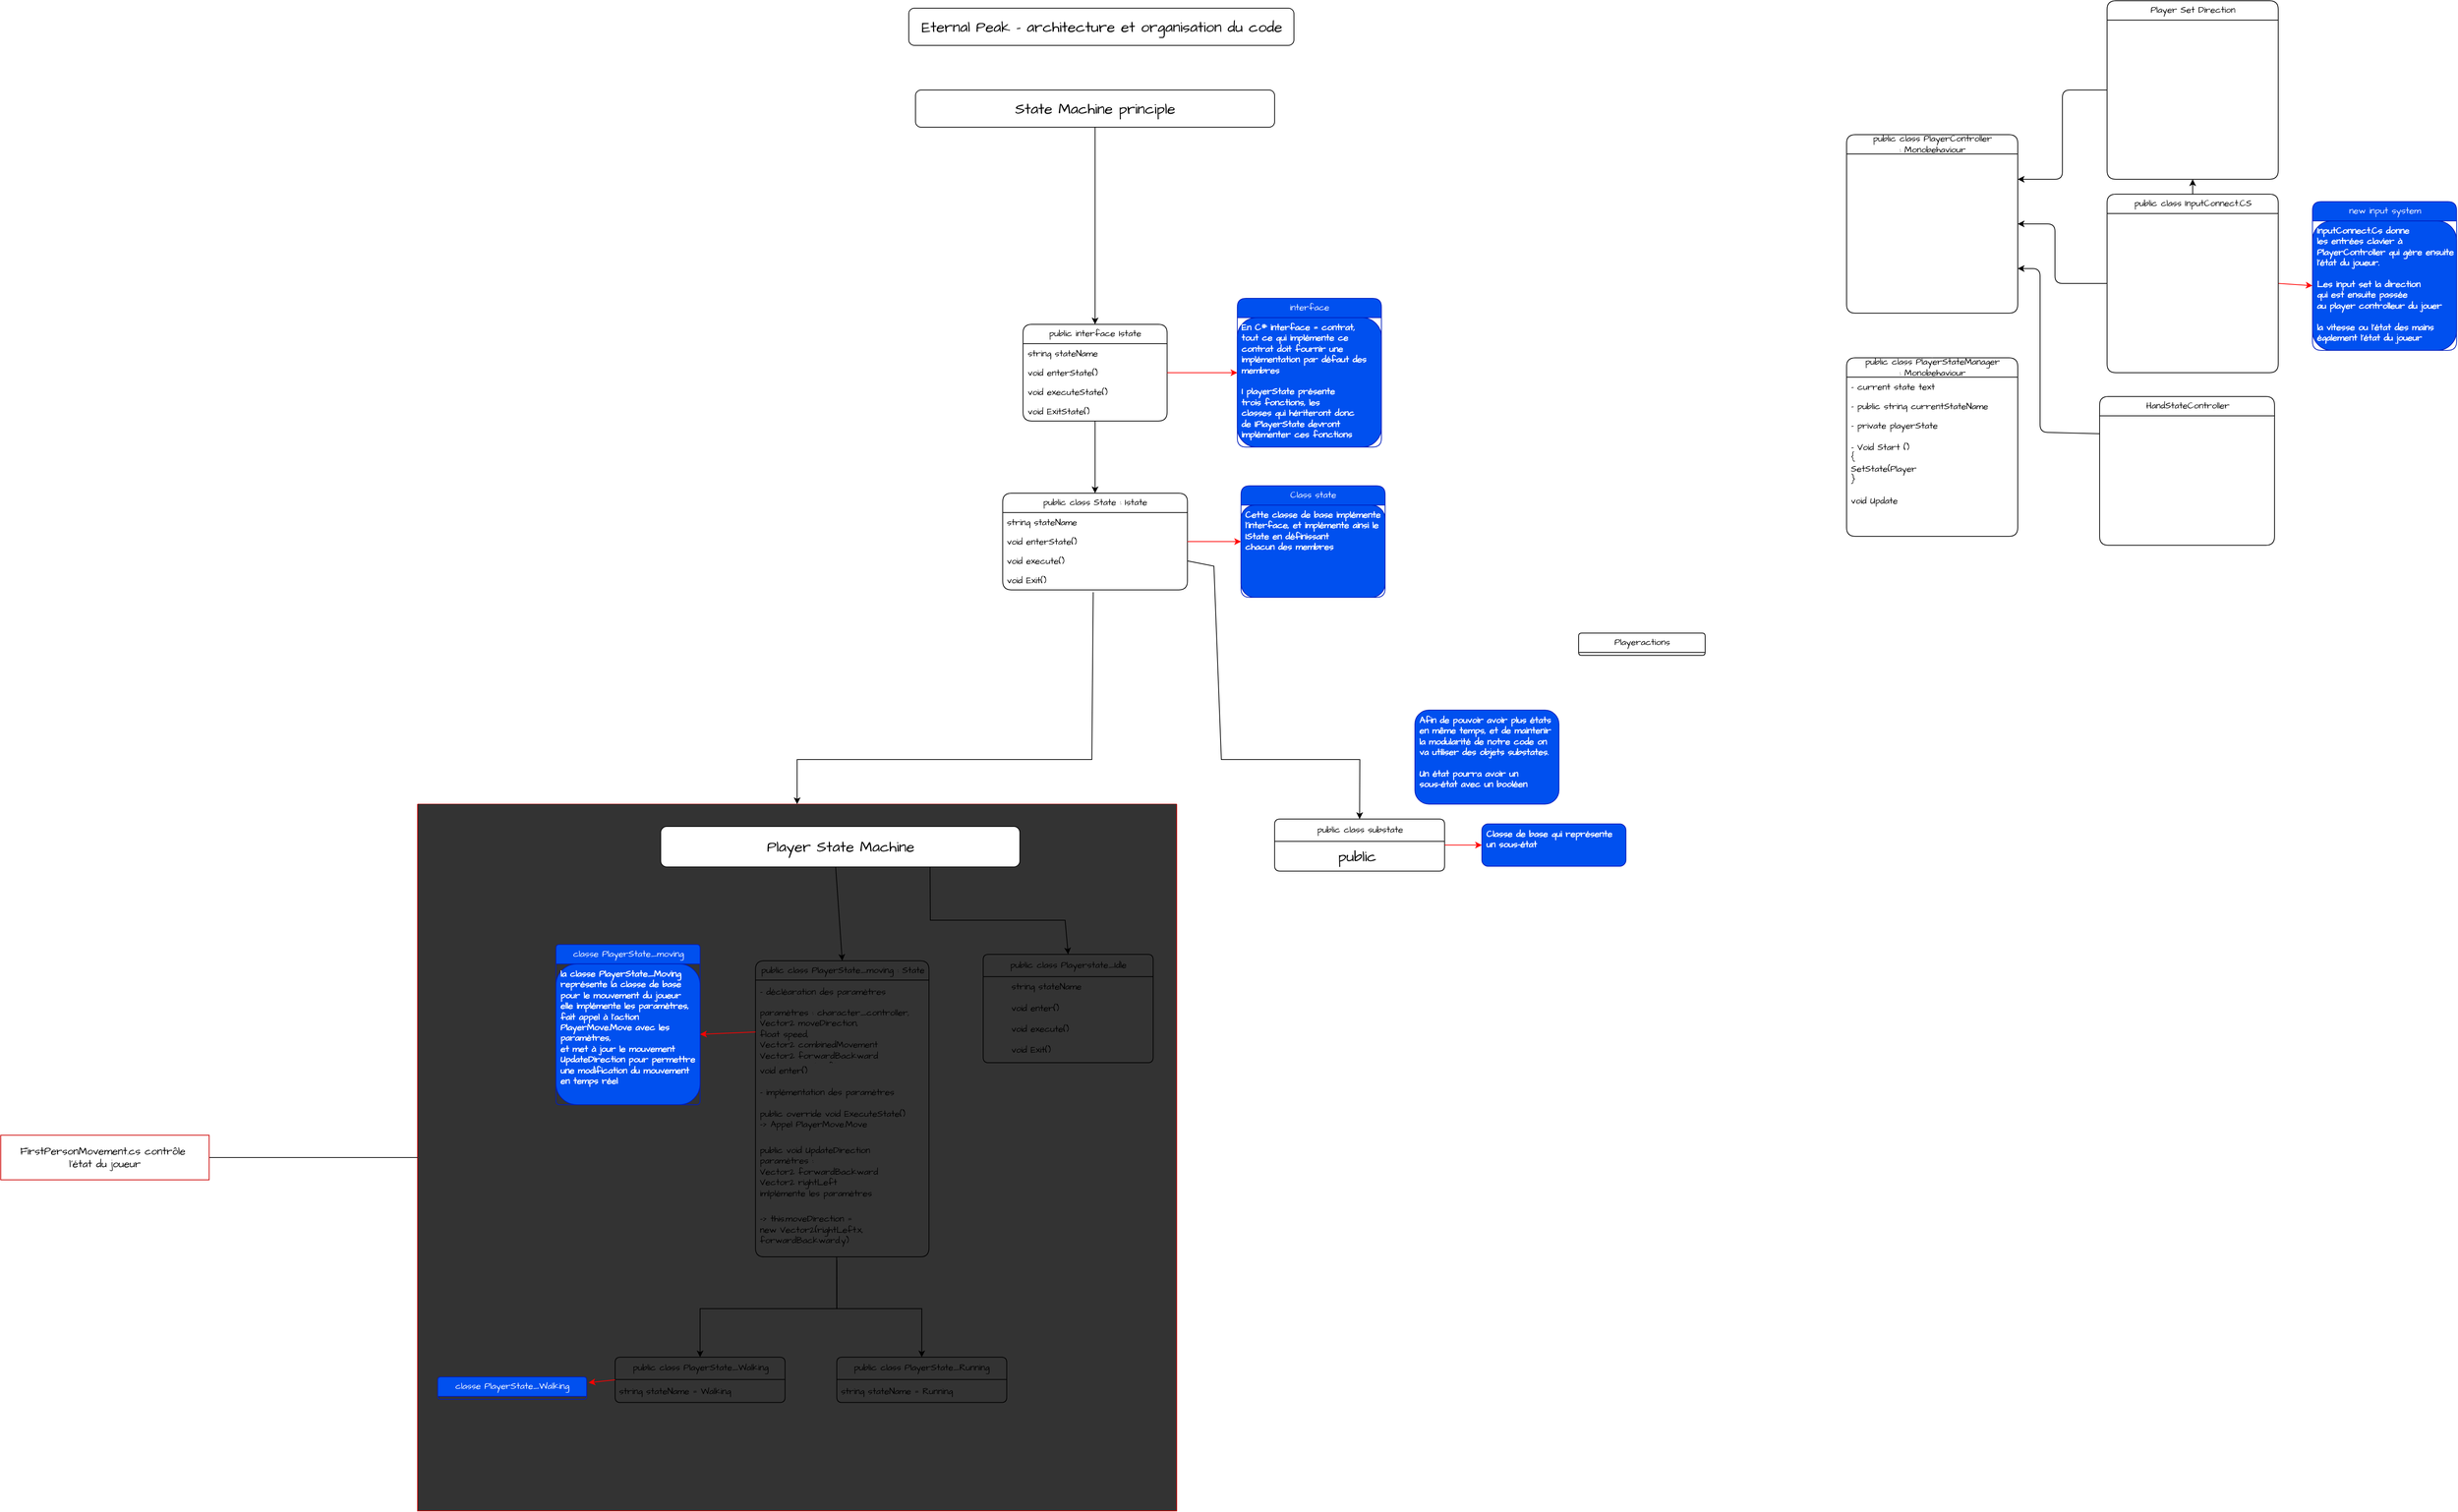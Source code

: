 <mxfile>
    <diagram id="7DH_-FvUjMgmezZa0wnt" name="Page-1">
        <mxGraphModel dx="2949" dy="934" grid="1" gridSize="10" guides="1" tooltips="1" connect="1" arrows="1" fold="1" page="1" pageScale="1" pageWidth="850" pageHeight="1100" math="0" shadow="0">
            <root>
                <mxCell id="0"/>
                <mxCell id="1" parent="0"/>
                <mxCell id="59" value="public class PlayerStateManager&lt;br&gt;: Monobehaviour" style="swimlane;fontStyle=0;childLayout=stackLayout;horizontal=1;startSize=26;fillColor=none;horizontalStack=0;resizeParent=1;resizeParentMax=0;resizeLast=0;collapsible=1;marginBottom=0;html=1;rounded=1;glass=0;sketch=0;hachureGap=4;jiggle=2;curveFitting=1;fontFamily=Architects Daughter;fontSource=https%3A%2F%2Ffonts.googleapis.com%2Fcss%3Ffamily%3DArchitects%2BDaughter;fontSize=12;fontColor=default;container=0;" parent="1" vertex="1">
                    <mxGeometry x="880" y="540" width="230" height="240" as="geometry"/>
                </mxCell>
                <mxCell id="79" value="Eternal Peak - architecture et organisation du code&lt;br&gt;" style="html=1;hachureGap=4;fontFamily=Architects Daughter;fontSource=https%3A%2F%2Ffonts.googleapis.com%2Fcss%3Ffamily%3DArchitects%2BDaughter;fontSize=20;rounded=1;shadow=0;" parent="1" vertex="1">
                    <mxGeometry x="-380" y="70" width="517.5" height="50" as="geometry"/>
                </mxCell>
                <mxCell id="120" value="Playeractions" style="swimlane;fontStyle=0;childLayout=stackLayout;horizontal=1;startSize=26;fillColor=none;horizontalStack=0;resizeParent=1;resizeParentMax=0;resizeLast=0;collapsible=1;marginBottom=0;html=1;rounded=1;glass=0;sketch=0;hachureGap=4;jiggle=2;curveFitting=1;fontFamily=Architects Daughter;fontSource=https%3A%2F%2Ffonts.googleapis.com%2Fcss%3Ffamily%3DArchitects%2BDaughter;fontSize=12;fontColor=default;container=0;" parent="1" vertex="1" collapsed="1">
                    <mxGeometry x="520" y="910" width="170" height="30" as="geometry">
                        <mxRectangle x="520" y="910" width="290" height="86" as="alternateBounds"/>
                    </mxGeometry>
                </mxCell>
                <mxCell id="133" value="&lt;font style=&quot;font-size: 14px;&quot;&gt;il s'agit des actions que le joeur&amp;nbsp;&lt;br&gt;peut effectuer en activant les inputs&lt;/font&gt;" style="text;html=1;align=center;verticalAlign=middle;resizable=0;points=[];autosize=1;strokeColor=none;fillColor=none;fontSize=20;fontFamily=Architects Daughter;sketch=1;hachureGap=4;jiggle=2;curveFitting=1;fontSource=https%3A%2F%2Ffonts.googleapis.com%2Fcss%3Ffamily%3DArchitects%2BDaughter;container=0;" parent="120" vertex="1">
                    <mxGeometry y="26" width="290" height="60" as="geometry"/>
                </mxCell>
                <mxCell id="60" value="- current state text" style="text;strokeColor=none;fillColor=none;align=left;verticalAlign=top;spacingLeft=4;spacingRight=4;overflow=hidden;rotatable=0;points=[[0,0.5],[1,0.5]];portConstraint=eastwest;whiteSpace=wrap;html=1;rounded=1;glass=0;sketch=0;hachureGap=4;jiggle=2;curveFitting=1;fontFamily=Architects Daughter;fontSource=https%3A%2F%2Ffonts.googleapis.com%2Fcss%3Ffamily%3DArchitects%2BDaughter;fontSize=12;fontColor=default;container=0;" parent="1" vertex="1">
                    <mxGeometry x="880" y="566" width="230" height="26" as="geometry"/>
                </mxCell>
                <mxCell id="61" value="- public string currentStateName" style="text;strokeColor=none;fillColor=none;align=left;verticalAlign=top;spacingLeft=4;spacingRight=4;overflow=hidden;rotatable=0;points=[[0,0.5],[1,0.5]];portConstraint=eastwest;whiteSpace=wrap;html=1;rounded=1;glass=0;sketch=0;hachureGap=4;jiggle=2;curveFitting=1;fontFamily=Architects Daughter;fontSource=https%3A%2F%2Ffonts.googleapis.com%2Fcss%3Ffamily%3DArchitects%2BDaughter;fontSize=12;fontColor=default;container=0;" parent="1" vertex="1">
                    <mxGeometry x="880" y="592" width="230" height="26" as="geometry"/>
                </mxCell>
                <mxCell id="62" value="- private playerState&lt;br&gt;&lt;br&gt;- Void Start ()&lt;br&gt;{&lt;br&gt;SetState(Player&lt;br&gt;}&lt;br&gt;&lt;br&gt;void Update" style="text;strokeColor=none;fillColor=none;align=left;verticalAlign=top;spacingLeft=4;spacingRight=4;overflow=hidden;rotatable=0;points=[[0,0.5],[1,0.5]];portConstraint=eastwest;whiteSpace=wrap;html=1;rounded=1;glass=0;sketch=0;hachureGap=4;jiggle=2;curveFitting=1;fontFamily=Architects Daughter;fontSource=https%3A%2F%2Ffonts.googleapis.com%2Fcss%3Ffamily%3DArchitects%2BDaughter;fontSize=12;fontColor=default;container=0;" parent="1" vertex="1">
                    <mxGeometry x="880" y="618" width="230" height="162" as="geometry"/>
                </mxCell>
                <mxCell id="108" value="State Machine principle" style="html=1;hachureGap=4;fontFamily=Architects Daughter;fontSource=https%3A%2F%2Ffonts.googleapis.com%2Fcss%3Ffamily%3DArchitects%2BDaughter;fontSize=20;rounded=1;shadow=0;container=0;" parent="1" vertex="1">
                    <mxGeometry x="-370.94" y="180" width="482.5" height="50" as="geometry"/>
                </mxCell>
                <mxCell id="139" style="edgeStyle=none;rounded=0;sketch=0;hachureGap=4;jiggle=2;curveFitting=1;html=1;exitX=0.5;exitY=1;exitDx=0;exitDy=0;entryX=0.5;entryY=0;entryDx=0;entryDy=0;strokeColor=default;fontFamily=Architects Daughter;fontSource=https%3A%2F%2Ffonts.googleapis.com%2Fcss%3Ffamily%3DArchitects%2BDaughter;fontSize=14;" parent="1" source="108" target="22" edge="1">
                    <mxGeometry relative="1" as="geometry"/>
                </mxCell>
                <mxCell id="22" value="public interface Istate" style="swimlane;fontStyle=0;childLayout=stackLayout;horizontal=1;startSize=26;fillColor=none;horizontalStack=0;resizeParent=1;resizeParentMax=0;resizeLast=0;collapsible=1;marginBottom=0;html=1;rounded=1;glass=0;sketch=0;hachureGap=4;jiggle=2;curveFitting=1;fontFamily=Architects Daughter;fontSource=https%3A%2F%2Ffonts.googleapis.com%2Fcss%3Ffamily%3DArchitects%2BDaughter;fontSize=12;fontColor=default;container=0;" parent="1" vertex="1">
                    <mxGeometry x="-226.492" y="495" width="193.604" height="130" as="geometry">
                        <mxRectangle x="57.5" y="235" width="200" height="30" as="alternateBounds"/>
                    </mxGeometry>
                </mxCell>
                <mxCell id="36" value="public class State : Istate" style="swimlane;fontStyle=0;childLayout=stackLayout;horizontal=1;startSize=26;fillColor=none;horizontalStack=0;resizeParent=1;resizeParentMax=0;resizeLast=0;collapsible=1;marginBottom=0;html=1;rounded=1;glass=0;sketch=0;hachureGap=4;jiggle=2;curveFitting=1;fontFamily=Architects Daughter;fontSource=https%3A%2F%2Ffonts.googleapis.com%2Fcss%3Ffamily%3DArchitects%2BDaughter;fontSize=12;fontColor=default;container=0;" parent="1" vertex="1">
                    <mxGeometry x="-253.795" y="722" width="248.21" height="130" as="geometry"/>
                </mxCell>
                <mxCell id="37" value="string stateName&lt;br&gt;" style="text;strokeColor=none;fillColor=none;align=left;verticalAlign=top;spacingLeft=4;spacingRight=4;overflow=hidden;rotatable=0;points=[[0,0.5],[1,0.5]];portConstraint=eastwest;whiteSpace=wrap;html=1;rounded=1;glass=0;sketch=0;hachureGap=4;jiggle=2;curveFitting=1;fontFamily=Architects Daughter;fontSource=https%3A%2F%2Ffonts.googleapis.com%2Fcss%3Ffamily%3DArchitects%2BDaughter;fontSize=12;fontColor=default;container=0;" parent="36" vertex="1">
                    <mxGeometry y="26" width="248.21" height="26" as="geometry"/>
                </mxCell>
                <mxCell id="38" value="void enterState()" style="text;strokeColor=none;fillColor=none;align=left;verticalAlign=top;spacingLeft=4;spacingRight=4;overflow=hidden;rotatable=0;points=[[0,0.5],[1,0.5]];portConstraint=eastwest;whiteSpace=wrap;html=1;rounded=1;glass=0;sketch=0;hachureGap=4;jiggle=2;curveFitting=1;fontFamily=Architects Daughter;fontSource=https%3A%2F%2Ffonts.googleapis.com%2Fcss%3Ffamily%3DArchitects%2BDaughter;fontSize=12;fontColor=default;container=0;" parent="36" vertex="1">
                    <mxGeometry y="52" width="248.21" height="26" as="geometry"/>
                </mxCell>
                <mxCell id="39" value="void execute()" style="text;strokeColor=none;fillColor=none;align=left;verticalAlign=top;spacingLeft=4;spacingRight=4;overflow=hidden;rotatable=0;points=[[0,0.5],[1,0.5]];portConstraint=eastwest;whiteSpace=wrap;html=1;rounded=1;glass=0;sketch=0;hachureGap=4;jiggle=2;curveFitting=1;fontFamily=Architects Daughter;fontSource=https%3A%2F%2Ffonts.googleapis.com%2Fcss%3Ffamily%3DArchitects%2BDaughter;fontSize=12;fontColor=default;container=0;" parent="36" vertex="1">
                    <mxGeometry y="78" width="248.21" height="26" as="geometry"/>
                </mxCell>
                <mxCell id="40" value="void Exit()" style="text;strokeColor=none;fillColor=none;align=left;verticalAlign=top;spacingLeft=4;spacingRight=4;overflow=hidden;rotatable=0;points=[[0,0.5],[1,0.5]];portConstraint=eastwest;whiteSpace=wrap;html=1;rounded=1;glass=0;sketch=0;hachureGap=4;jiggle=2;curveFitting=1;fontFamily=Architects Daughter;fontSource=https%3A%2F%2Ffonts.googleapis.com%2Fcss%3Ffamily%3DArchitects%2BDaughter;fontSize=12;fontColor=default;container=0;" parent="36" vertex="1">
                    <mxGeometry y="104" width="248.21" height="26" as="geometry"/>
                </mxCell>
                <mxCell id="41" style="edgeStyle=none;sketch=0;hachureGap=4;jiggle=2;curveFitting=1;html=1;exitX=0.5;exitY=1;exitDx=0;exitDy=0;entryX=0.5;entryY=0;entryDx=0;entryDy=0;fontFamily=Architects Daughter;fontSource=https%3A%2F%2Ffonts.googleapis.com%2Fcss%3Ffamily%3DArchitects%2BDaughter;fontSize=12;fontColor=default;" parent="1" source="22" target="36" edge="1">
                    <mxGeometry relative="1" as="geometry"/>
                </mxCell>
                <mxCell id="43" style="edgeStyle=none;sketch=0;hachureGap=4;jiggle=2;curveFitting=1;html=1;exitX=1;exitY=0.5;exitDx=0;exitDy=0;entryX=0;entryY=0.5;entryDx=0;entryDy=0;fontFamily=Architects Daughter;fontSource=https%3A%2F%2Ffonts.googleapis.com%2Fcss%3Ffamily%3DArchitects%2BDaughter;fontSize=12;fontColor=default;fillColor=#a20025;strokeColor=#FF0000;" parent="1" source="38" target="52" edge="1">
                    <mxGeometry relative="1" as="geometry">
                        <mxPoint x="81.289" y="787.005" as="targetPoint"/>
                    </mxGeometry>
                </mxCell>
                <mxCell id="46" value="interface" style="swimlane;fontStyle=0;childLayout=stackLayout;horizontal=1;startSize=26;fillColor=#0050ef;horizontalStack=0;resizeParent=1;resizeParentMax=0;resizeLast=0;collapsible=1;marginBottom=0;html=1;rounded=1;glass=0;sketch=0;hachureGap=4;jiggle=2;curveFitting=1;fontFamily=Architects Daughter;fontSource=https%3A%2F%2Ffonts.googleapis.com%2Fcss%3Ffamily%3DArchitects%2BDaughter;fontSize=12;fontColor=#ffffff;strokeColor=#001DBC;container=0;" parent="1" vertex="1">
                    <mxGeometry x="61.432" y="460" width="193.604" height="200" as="geometry">
                        <mxRectangle x="347.5" y="283" width="200" height="30" as="alternateBounds"/>
                    </mxGeometry>
                </mxCell>
                <mxCell id="51" style="edgeStyle=none;sketch=0;hachureGap=4;jiggle=2;curveFitting=1;html=1;exitX=1;exitY=0.5;exitDx=0;exitDy=0;strokeColor=#FF0000;fontFamily=Architects Daughter;fontSource=https%3A%2F%2Ffonts.googleapis.com%2Fcss%3Ffamily%3DArchitects%2BDaughter;fontSize=12;fontColor=default;entryX=0;entryY=0.5;entryDx=0;entryDy=0;" parent="1" source="23" target="46" edge="1">
                    <mxGeometry relative="1" as="geometry">
                        <mxPoint x="111.074" y="510.25" as="targetPoint"/>
                    </mxGeometry>
                </mxCell>
                <mxCell id="52" value="Class state" style="swimlane;fontStyle=0;childLayout=stackLayout;horizontal=1;startSize=26;fillColor=#0050ef;horizontalStack=0;resizeParent=1;resizeParentMax=0;resizeLast=0;collapsible=1;marginBottom=0;html=1;rounded=1;glass=0;sketch=0;hachureGap=4;jiggle=2;curveFitting=1;fontFamily=Architects Daughter;fontSource=https%3A%2F%2Ffonts.googleapis.com%2Fcss%3Ffamily%3DArchitects%2BDaughter;fontSize=12;fontColor=#ffffff;strokeColor=#001DBC;container=0;" parent="1" vertex="1">
                    <mxGeometry x="66.396" y="712" width="193.604" height="150" as="geometry">
                        <mxRectangle x="500" y="471.75" width="200" height="30" as="alternateBounds"/>
                    </mxGeometry>
                </mxCell>
                <mxCell id="35" value="string stateName&lt;br&gt;" style="text;strokeColor=none;fillColor=none;align=left;verticalAlign=top;spacingLeft=4;spacingRight=4;overflow=hidden;rotatable=0;points=[[0,0.5],[1,0.5]];portConstraint=eastwest;whiteSpace=wrap;html=1;rounded=1;glass=0;sketch=0;hachureGap=4;jiggle=2;curveFitting=1;fontFamily=Architects Daughter;fontSource=https%3A%2F%2Ffonts.googleapis.com%2Fcss%3Ffamily%3DArchitects%2BDaughter;fontSize=12;fontColor=default;container=0;" parent="1" vertex="1">
                    <mxGeometry x="-226.492" y="521" width="193.604" height="26" as="geometry"/>
                </mxCell>
                <mxCell id="23" value="void enterState()" style="text;strokeColor=none;fillColor=none;align=left;verticalAlign=top;spacingLeft=4;spacingRight=4;overflow=hidden;rotatable=0;points=[[0,0.5],[1,0.5]];portConstraint=eastwest;whiteSpace=wrap;html=1;rounded=1;glass=0;sketch=0;hachureGap=4;jiggle=2;curveFitting=1;fontFamily=Architects Daughter;fontSource=https%3A%2F%2Ffonts.googleapis.com%2Fcss%3Ffamily%3DArchitects%2BDaughter;fontSize=12;fontColor=default;container=0;" parent="1" vertex="1">
                    <mxGeometry x="-226.492" y="547" width="193.604" height="26" as="geometry"/>
                </mxCell>
                <mxCell id="24" value="void executeState()" style="text;strokeColor=none;fillColor=none;align=left;verticalAlign=top;spacingLeft=4;spacingRight=4;overflow=hidden;rotatable=0;points=[[0,0.5],[1,0.5]];portConstraint=eastwest;whiteSpace=wrap;html=1;rounded=1;glass=0;sketch=0;hachureGap=4;jiggle=2;curveFitting=1;fontFamily=Architects Daughter;fontSource=https%3A%2F%2Ffonts.googleapis.com%2Fcss%3Ffamily%3DArchitects%2BDaughter;fontSize=12;fontColor=default;container=0;" parent="1" vertex="1">
                    <mxGeometry x="-226.492" y="573" width="193.604" height="26" as="geometry"/>
                </mxCell>
                <mxCell id="25" value="void ExitState()" style="text;strokeColor=none;fillColor=none;align=left;verticalAlign=top;spacingLeft=4;spacingRight=4;overflow=hidden;rotatable=0;points=[[0,0.5],[1,0.5]];portConstraint=eastwest;whiteSpace=wrap;html=1;rounded=1;glass=0;sketch=0;hachureGap=4;jiggle=2;curveFitting=1;fontFamily=Architects Daughter;fontSource=https%3A%2F%2Ffonts.googleapis.com%2Fcss%3Ffamily%3DArchitects%2BDaughter;fontSize=12;fontColor=default;container=0;" parent="1" vertex="1">
                    <mxGeometry x="-226.492" y="599" width="193.604" height="26" as="geometry"/>
                </mxCell>
                <mxCell id="47" value="&lt;span style=&quot;color: rgb(255, 255, 255); font-weight: 700; text-align: center;&quot;&gt;En C# interface = contrat,&lt;/span&gt;&lt;br style=&quot;color: rgb(255, 255, 255); font-weight: 700; text-align: center;&quot;&gt;&lt;span style=&quot;color: rgb(255, 255, 255); font-weight: 700; text-align: center;&quot;&gt;tout ce qui implémente ce contrat doit fournir une implémentation par défaut des membres&lt;br&gt;&lt;br&gt;&lt;/span&gt;&lt;span style=&quot;color: rgb(255, 255, 255); font-weight: 700; text-align: center;&quot;&gt;I playerState présente&lt;/span&gt;&lt;br style=&quot;color: rgb(255, 255, 255); font-weight: 700; text-align: center;&quot;&gt;&lt;span style=&quot;color: rgb(255, 255, 255); font-weight: 700; text-align: center;&quot;&gt;trois fonctions, les&amp;nbsp;&lt;/span&gt;&lt;br style=&quot;color: rgb(255, 255, 255); font-weight: 700; text-align: center;&quot;&gt;&lt;span style=&quot;color: rgb(255, 255, 255); font-weight: 700; text-align: center;&quot;&gt;classes qui hériteront donc&lt;/span&gt;&lt;br style=&quot;color: rgb(255, 255, 255); font-weight: 700; text-align: center;&quot;&gt;&lt;span style=&quot;color: rgb(255, 255, 255); font-weight: 700; text-align: center;&quot;&gt;de IPlayerState devront implémenter ces fonctions&lt;/span&gt;&lt;span style=&quot;color: rgb(255, 255, 255); font-weight: 700; text-align: center;&quot;&gt;&lt;br&gt;&lt;/span&gt;" style="text;strokeColor=#001DBC;fillColor=#0050ef;align=left;verticalAlign=top;spacingLeft=4;spacingRight=4;overflow=hidden;rotatable=0;points=[[0,0.5],[1,0.5]];portConstraint=eastwest;whiteSpace=wrap;html=1;rounded=1;glass=0;sketch=0;hachureGap=4;jiggle=2;curveFitting=1;fontFamily=Architects Daughter;fontSource=https%3A%2F%2Ffonts.googleapis.com%2Fcss%3Ffamily%3DArchitects%2BDaughter;fontSize=12;fontColor=#ffffff;container=0;" parent="1" vertex="1">
                    <mxGeometry x="61.432" y="486" width="193.604" height="174" as="geometry"/>
                </mxCell>
                <mxCell id="53" value="&lt;span style=&quot;color: rgb(255, 255, 255); font-weight: 700; text-align: center;&quot;&gt;Cette classe de base implémente&lt;br&gt;l'interface, et implémente ainsi&amp;nbsp;le IState en définissant&lt;br&gt;chacun des membres&lt;br&gt;&lt;/span&gt;" style="text;strokeColor=#001DBC;fillColor=#0050ef;align=left;verticalAlign=top;spacingLeft=4;spacingRight=4;overflow=hidden;rotatable=0;points=[[0,0.5],[1,0.5]];portConstraint=eastwest;whiteSpace=wrap;html=1;rounded=1;glass=0;sketch=0;hachureGap=4;jiggle=2;curveFitting=1;fontFamily=Architects Daughter;fontSource=https%3A%2F%2Ffonts.googleapis.com%2Fcss%3Ffamily%3DArchitects%2BDaughter;fontSize=12;fontColor=#ffffff;container=0;" parent="1" vertex="1">
                    <mxGeometry x="66.396" y="738" width="193.604" height="124" as="geometry"/>
                </mxCell>
                <mxCell id="190" style="edgeStyle=none;hachureGap=4;html=1;exitX=1;exitY=0.5;exitDx=0;exitDy=0;entryX=0.5;entryY=0;entryDx=0;entryDy=0;fontFamily=Architects Daughter;fontSource=https%3A%2F%2Ffonts.googleapis.com%2Fcss%3Ffamily%3DArchitects%2BDaughter;fontSize=16;rounded=0;targetPerimeterSpacing=0;" parent="1" source="39" target="187" edge="1">
                    <mxGeometry relative="1" as="geometry">
                        <mxPoint x="-15.513" y="1011" as="sourcePoint"/>
                        <Array as="points">
                            <mxPoint x="30" y="820"/>
                            <mxPoint x="40" y="1080"/>
                            <mxPoint x="226" y="1080"/>
                        </Array>
                    </mxGeometry>
                </mxCell>
                <mxCell id="167" value="" style="endArrow=classic;html=1;rounded=0;sketch=0;hachureGap=4;jiggle=2;curveFitting=1;strokeColor=default;fontFamily=Architects Daughter;fontSource=https%3A%2F%2Ffonts.googleapis.com%2Fcss%3Ffamily%3DArchitects%2BDaughter;fontSize=14;exitX=0.49;exitY=1.121;exitDx=0;exitDy=0;exitPerimeter=0;entryX=0.5;entryY=0;entryDx=0;entryDy=0;" parent="1" source="40" target="171" edge="1">
                    <mxGeometry width="50" height="50" relative="1" as="geometry">
                        <mxPoint x="-134.028" y="1049.428" as="sourcePoint"/>
                        <mxPoint x="-244" y="1160" as="targetPoint"/>
                        <Array as="points">
                            <mxPoint x="-134" y="1080"/>
                            <mxPoint x="-530" y="1080"/>
                        </Array>
                    </mxGeometry>
                </mxCell>
                <mxCell id="171" value="" style="swimlane;startSize=0;comic=0;hachureGap=4;strokeColor=#CC0000;fontFamily=Architects Daughter;fontSource=https%3A%2F%2Ffonts.googleapis.com%2Fcss%3Ffamily%3DArchitects%2BDaughter;fontSize=14;fillColor=none;swimlaneFillColor=#333333;swimlaneLine=1;" parent="1" vertex="1">
                    <mxGeometry x="-1040" y="1140" width="1020" height="950" as="geometry">
                        <mxRectangle x="-1040" y="1140" width="50" height="40" as="alternateBounds"/>
                    </mxGeometry>
                </mxCell>
                <mxCell id="170" value="" style="group" parent="171" vertex="1" connectable="0">
                    <mxGeometry x="27.16" y="30" width="992.84" height="920" as="geometry"/>
                </mxCell>
                <mxCell id="74" value="public class PlayerState_moving : State" style="swimlane;fontStyle=0;childLayout=stackLayout;horizontal=1;startSize=26;fillColor=none;horizontalStack=0;resizeParent=1;resizeParentMax=0;resizeLast=0;collapsible=1;marginBottom=0;html=1;rounded=1;glass=0;sketch=0;hachureGap=4;jiggle=2;curveFitting=1;fontFamily=Architects Daughter;fontSource=https%3A%2F%2Ffonts.googleapis.com%2Fcss%3Ffamily%3DArchitects%2BDaughter;fontSize=12;fontColor=default;rotation=0;resizeWidth=1;resizeHeight=1;container=0;" parent="170" vertex="1">
                    <mxGeometry x="426.92" y="180.52" width="233.08" height="398.01" as="geometry">
                        <mxRectangle x="426.92" y="180.52" width="220" height="30" as="alternateBounds"/>
                    </mxGeometry>
                </mxCell>
                <mxCell id="102" value="classe PlayerState_moving" style="swimlane;fontStyle=0;childLayout=stackLayout;horizontal=1;startSize=26;fillColor=#0050ef;horizontalStack=0;resizeParent=1;resizeParentMax=0;resizeLast=0;collapsible=1;marginBottom=0;html=1;rounded=1;glass=0;sketch=0;hachureGap=4;jiggle=2;curveFitting=1;fontFamily=Architects Daughter;fontSource=https%3A%2F%2Ffonts.googleapis.com%2Fcss%3Ffamily%3DArchitects%2BDaughter;fontSize=12;fontColor=#ffffff;strokeColor=#001DBC;arcSize=6;container=0;" parent="170" vertex="1">
                    <mxGeometry x="158.854" y="158.771" width="193.604" height="215.22" as="geometry">
                        <mxRectangle x="158.854" y="158.771" width="200" height="30" as="alternateBounds"/>
                    </mxGeometry>
                </mxCell>
                <mxCell id="103" value="&lt;span style=&quot;color: rgb(255, 255, 255); font-weight: 700; text-align: center;&quot;&gt;la classe PlayerState_Moving&lt;br&gt;représente la classe de base&lt;br&gt;pour le mouvement du joueur&lt;br&gt;elle implémente les paramètres,&lt;br&gt;fait appel à l'action PlayerMove.Move avec les paramètres,&lt;br&gt;et met à jour le mouvement&amp;nbsp;&lt;br&gt;UpdateDirection pour permettre&lt;br&gt;une modification du mouvement&lt;br&gt;en temps réel&lt;br&gt;&lt;/span&gt;" style="text;strokeColor=#001DBC;fillColor=#0050ef;align=left;verticalAlign=top;spacingLeft=4;spacingRight=4;overflow=hidden;rotatable=0;points=[[0,0.5],[1,0.5]];portConstraint=eastwest;whiteSpace=wrap;html=1;rounded=1;glass=0;sketch=0;hachureGap=4;jiggle=2;curveFitting=1;fontFamily=Architects Daughter;fontSource=https%3A%2F%2Ffonts.googleapis.com%2Fcss%3Ffamily%3DArchitects%2BDaughter;fontSize=12;fontColor=#ffffff;container=0;" parent="102" vertex="1">
                    <mxGeometry y="26" width="193.604" height="189.22" as="geometry"/>
                </mxCell>
                <mxCell id="109" value="public class PlayerState_Walking" style="swimlane;fontStyle=0;childLayout=stackLayout;horizontal=1;startSize=30;fillColor=none;horizontalStack=0;resizeParent=1;resizeParentMax=0;resizeLast=0;collapsible=1;marginBottom=0;html=1;rounded=1;glass=0;sketch=0;hachureGap=4;jiggle=2;curveFitting=1;fontFamily=Architects Daughter;fontSource=https%3A%2F%2Ffonts.googleapis.com%2Fcss%3Ffamily%3DArchitects%2BDaughter;fontSize=12;fontColor=default;arcSize=8;container=0;" parent="170" vertex="1">
                    <mxGeometry x="238.282" y="713.381" width="228.353" height="60.898" as="geometry"/>
                </mxCell>
                <mxCell id="114" style="edgeStyle=none;hachureGap=4;html=1;exitX=0.499;exitY=1.007;exitDx=0;exitDy=0;entryX=0.5;entryY=0;entryDx=0;entryDy=0;fontFamily=Architects Daughter;fontSource=https%3A%2F%2Ffonts.googleapis.com%2Fcss%3Ffamily%3DArchitects%2BDaughter;fontSize=16;exitPerimeter=0;rounded=0;" parent="170" source="107" target="109" edge="1">
                    <mxGeometry relative="1" as="geometry">
                        <Array as="points">
                            <mxPoint x="536.134" y="648.132"/>
                            <mxPoint x="352.458" y="648.132"/>
                        </Array>
                    </mxGeometry>
                </mxCell>
                <mxCell id="116" value="classe PlayerState_Walking" style="swimlane;fontStyle=0;childLayout=stackLayout;horizontal=1;startSize=26;fillColor=#0050ef;horizontalStack=0;resizeParent=1;resizeParentMax=0;resizeLast=0;collapsible=1;marginBottom=0;html=1;rounded=1;glass=0;sketch=0;hachureGap=4;jiggle=2;curveFitting=1;fontFamily=Architects Daughter;fontSource=https%3A%2F%2Ffonts.googleapis.com%2Fcss%3Ffamily%3DArchitects%2BDaughter;fontSize=12;fontColor=#ffffff;strokeColor=#001DBC;arcSize=6;container=0;" parent="170" vertex="1" collapsed="1">
                    <mxGeometry y="739.997" width="200" height="30" as="geometry">
                        <mxRectangle y="623.997" width="193.604" height="258.719" as="alternateBounds"/>
                    </mxGeometry>
                </mxCell>
                <mxCell id="117" value="&lt;span style=&quot;color: rgb(255, 255, 255); font-weight: 700; text-align: center;&quot;&gt;La classe PlayerState_Walking&lt;br&gt;hérite de moving, et on lui applique dans FirstPersonmovement.Cs&lt;br&gt;les paramètres de la marche.&lt;br&gt;Comme elle hérite de la classe PlayerState_Moving, il n'y a&amp;nbsp;&lt;br&gt;pas besoin de la réécrire, et elle existe de manière distincte de moving.&lt;br&gt;Elle change juste le nom du state.&lt;br&gt;La logique est identique&lt;br&gt;pour PlayerState_Running&lt;br&gt;&lt;/span&gt;" style="text;strokeColor=#001DBC;fillColor=#0050ef;align=left;verticalAlign=top;spacingLeft=4;spacingRight=4;overflow=hidden;rotatable=0;points=[[0,0.5],[1,0.5]];portConstraint=eastwest;whiteSpace=wrap;html=1;rounded=1;glass=0;sketch=0;hachureGap=4;jiggle=2;curveFitting=1;fontFamily=Architects Daughter;fontSource=https%3A%2F%2Ffonts.googleapis.com%2Fcss%3Ffamily%3DArchitects%2BDaughter;fontSize=12;fontColor=#ffffff;container=0;" parent="116" vertex="1">
                    <mxGeometry y="26" width="193.604" height="232.719" as="geometry"/>
                </mxCell>
                <mxCell id="119" style="edgeStyle=none;sketch=0;hachureGap=4;jiggle=2;curveFitting=1;html=1;exitX=0;exitY=0.5;exitDx=0;exitDy=0;entryX=1.013;entryY=0.254;entryDx=0;entryDy=0;entryPerimeter=0;fontFamily=Architects Daughter;fontSource=https%3A%2F%2Ffonts.googleapis.com%2Fcss%3Ffamily%3DArchitects%2BDaughter;fontSize=16;fillColor=#a20025;strokeColor=#FC0000;" parent="170" source="109" target="117" edge="1">
                    <mxGeometry relative="1" as="geometry"/>
                </mxCell>
                <mxCell id="131" value="public class PlayerState_Running" style="swimlane;fontStyle=0;childLayout=stackLayout;horizontal=1;startSize=30;fillColor=none;horizontalStack=0;resizeParent=1;resizeParentMax=0;resizeLast=0;collapsible=1;marginBottom=0;html=1;rounded=1;glass=0;sketch=0;hachureGap=4;jiggle=2;curveFitting=1;fontFamily=Architects Daughter;fontSource=https%3A%2F%2Ffonts.googleapis.com%2Fcss%3Ffamily%3DArchitects%2BDaughter;fontSize=12;fontColor=default;arcSize=8;container=0;" parent="170" vertex="1">
                    <mxGeometry x="536.134" y="713.381" width="228.353" height="60.898" as="geometry"/>
                </mxCell>
                <mxCell id="134" style="edgeStyle=none;rounded=0;sketch=0;hachureGap=4;jiggle=2;curveFitting=1;html=1;entryX=0.5;entryY=0;entryDx=0;entryDy=0;strokeColor=default;fontFamily=Architects Daughter;fontSource=https%3A%2F%2Ffonts.googleapis.com%2Fcss%3Ffamily%3DArchitects%2BDaughter;fontSize=14;" parent="170" target="131" edge="1">
                    <mxGeometry relative="1" as="geometry">
                        <mxPoint x="536.134" y="582.884" as="sourcePoint"/>
                        <Array as="points">
                            <mxPoint x="536.134" y="648.132"/>
                            <mxPoint x="650.31" y="648.132"/>
                        </Array>
                    </mxGeometry>
                </mxCell>
                <mxCell id="152" value="Player State Machine" style="html=1;hachureGap=4;fontFamily=Architects Daughter;fontSource=https%3A%2F%2Ffonts.googleapis.com%2Fcss%3Ffamily%3DArchitects%2BDaughter;fontSize=20;rounded=1;shadow=0;container=0;" parent="170" vertex="1">
                    <mxGeometry x="299.57" width="482.5" height="54.374" as="geometry"/>
                </mxCell>
                <mxCell id="75" value="- décléaration des paramètres" style="text;strokeColor=none;fillColor=none;align=left;verticalAlign=top;spacingLeft=4;spacingRight=4;overflow=hidden;rotatable=0;points=[[0,0.5],[1,0.5]];portConstraint=eastwest;whiteSpace=wrap;html=1;rounded=1;glass=0;sketch=0;hachureGap=4;jiggle=2;curveFitting=1;fontFamily=Architects Daughter;fontSource=https%3A%2F%2Ffonts.googleapis.com%2Fcss%3Ffamily%3DArchitects%2BDaughter;fontSize=12;fontColor=default;container=0;" parent="170" vertex="1">
                    <mxGeometry x="426.921" y="208.794" width="218.425" height="28.274" as="geometry"/>
                </mxCell>
                <mxCell id="99" value="paramètres : character_controller,&lt;br&gt;Vector2 moveDirection,&lt;br&gt;float speed,&lt;br&gt;Vector2 combinedMovement&lt;br&gt;Vector2 forwardBackward&lt;br&gt;Vector2 rightLeft" style="text;strokeColor=none;fillColor=none;align=left;verticalAlign=top;spacingLeft=4;spacingRight=4;overflow=hidden;rotatable=0;points=[[0,0.5],[1,0.5]];portConstraint=eastwest;whiteSpace=wrap;html=1;rounded=1;glass=0;sketch=0;hachureGap=4;jiggle=2;curveFitting=1;fontFamily=Architects Daughter;fontSource=https%3A%2F%2Ffonts.googleapis.com%2Fcss%3Ffamily%3DArchitects%2BDaughter;fontSize=12;fontColor=default;container=0;" parent="170" vertex="1">
                    <mxGeometry x="426.921" y="237.069" width="218.425" height="78.298" as="geometry"/>
                </mxCell>
                <mxCell id="76" value="void enter()&lt;br&gt;&lt;br&gt;" style="text;strokeColor=none;fillColor=none;align=left;verticalAlign=top;spacingLeft=4;spacingRight=4;overflow=hidden;rotatable=0;points=[[0,0.5],[1,0.5]];portConstraint=eastwest;whiteSpace=wrap;html=1;rounded=1;glass=0;sketch=0;hachureGap=4;jiggle=2;curveFitting=1;fontFamily=Architects Daughter;fontSource=https%3A%2F%2Ffonts.googleapis.com%2Fcss%3Ffamily%3DArchitects%2BDaughter;fontSize=12;fontColor=default;container=0;" parent="170" vertex="1">
                    <mxGeometry x="426.921" y="315.366" width="218.425" height="28.274" as="geometry"/>
                </mxCell>
                <mxCell id="104" value="- implémentation des paramètres&lt;br&gt;&lt;br&gt;public override void ExecuteState()&lt;br&gt;-&amp;gt; Appel PlayerMove.Move" style="text;strokeColor=none;fillColor=none;align=left;verticalAlign=top;spacingLeft=4;spacingRight=4;overflow=hidden;rotatable=0;points=[[0,0.5],[1,0.5]];portConstraint=eastwest;whiteSpace=wrap;html=1;rounded=1;glass=0;sketch=0;hachureGap=4;jiggle=2;curveFitting=1;fontFamily=Architects Daughter;fontSource=https%3A%2F%2Ffonts.googleapis.com%2Fcss%3Ffamily%3DArchitects%2BDaughter;fontSize=12;fontColor=default;container=0;" parent="170" vertex="1">
                    <mxGeometry x="426.921" y="343.641" width="218.425" height="78.298" as="geometry"/>
                </mxCell>
                <mxCell id="105" value="public void UpdateDirection&lt;br&gt;paramètres :&amp;nbsp;&lt;br&gt;Vector2 forwardBackward&lt;br&gt;Vector2 rightLeft&lt;br&gt;imlplémente les paramètres" style="text;strokeColor=none;fillColor=none;align=left;verticalAlign=top;spacingLeft=4;spacingRight=4;overflow=hidden;rotatable=0;points=[[0,0.5],[1,0.5]];portConstraint=eastwest;whiteSpace=wrap;html=1;rounded=1;glass=0;sketch=0;hachureGap=4;jiggle=2;curveFitting=1;fontFamily=Architects Daughter;fontSource=https%3A%2F%2Ffonts.googleapis.com%2Fcss%3Ffamily%3DArchitects%2BDaughter;fontSize=12;fontColor=default;container=0;" parent="170" vertex="1">
                    <mxGeometry x="426.921" y="421.939" width="218.425" height="78.298" as="geometry"/>
                </mxCell>
                <mxCell id="107" value="&lt;br&gt;-&amp;gt; this.moveDirection =&lt;br&gt;new Vector2(rightLeft.x, forwardBackward.y)" style="text;strokeColor=none;fillColor=none;align=left;verticalAlign=top;spacingLeft=4;spacingRight=4;overflow=hidden;rotatable=0;points=[[0,0.5],[1,0.5]];portConstraint=eastwest;whiteSpace=wrap;html=1;rounded=1;glass=0;sketch=0;hachureGap=4;jiggle=2;curveFitting=1;fontFamily=Architects Daughter;fontSource=https%3A%2F%2Ffonts.googleapis.com%2Fcss%3Ffamily%3DArchitects%2BDaughter;fontSize=12;fontColor=default;container=0;" parent="170" vertex="1">
                    <mxGeometry x="426.921" y="500.236" width="218.425" height="78.298" as="geometry"/>
                </mxCell>
                <mxCell id="82" value="string stateName&lt;br&gt;" style="text;strokeColor=none;fillColor=none;align=left;verticalAlign=top;spacingLeft=4;spacingRight=4;overflow=hidden;rotatable=0;points=[[0,0.5],[1,0.5]];portConstraint=eastwest;whiteSpace=wrap;html=1;rounded=1;glass=0;sketch=0;hachureGap=4;jiggle=2;curveFitting=1;fontFamily=Architects Daughter;fontSource=https%3A%2F%2Ffonts.googleapis.com%2Fcss%3Ffamily%3DArchitects%2BDaughter;fontSize=12;fontColor=default;container=0;" parent="170" vertex="1">
                    <mxGeometry x="764.487" y="202.27" width="228.353" height="28.274" as="geometry"/>
                </mxCell>
                <mxCell id="83" value="void enter()" style="text;strokeColor=none;fillColor=none;align=left;verticalAlign=top;spacingLeft=4;spacingRight=4;overflow=hidden;rotatable=0;points=[[0,0.5],[1,0.5]];portConstraint=eastwest;whiteSpace=wrap;html=1;rounded=1;glass=0;sketch=0;hachureGap=4;jiggle=2;curveFitting=1;fontFamily=Architects Daughter;fontSource=https%3A%2F%2Ffonts.googleapis.com%2Fcss%3Ffamily%3DArchitects%2BDaughter;fontSize=12;fontColor=default;container=0;" parent="170" vertex="1">
                    <mxGeometry x="764.487" y="230.544" width="228.353" height="28.274" as="geometry"/>
                </mxCell>
                <mxCell id="84" value="void execute()" style="text;strokeColor=none;fillColor=none;align=left;verticalAlign=top;spacingLeft=4;spacingRight=4;overflow=hidden;rotatable=0;points=[[0,0.5],[1,0.5]];portConstraint=eastwest;whiteSpace=wrap;html=1;rounded=1;glass=0;sketch=0;hachureGap=4;jiggle=2;curveFitting=1;fontFamily=Architects Daughter;fontSource=https%3A%2F%2Ffonts.googleapis.com%2Fcss%3Ffamily%3DArchitects%2BDaughter;fontSize=12;fontColor=default;container=0;" parent="170" vertex="1">
                    <mxGeometry x="764.487" y="258.818" width="228.353" height="28.274" as="geometry"/>
                </mxCell>
                <mxCell id="85" value="void Exit()" style="text;strokeColor=none;fillColor=none;align=left;verticalAlign=top;spacingLeft=4;spacingRight=4;overflow=hidden;rotatable=0;points=[[0,0.5],[1,0.5]];portConstraint=eastwest;whiteSpace=wrap;html=1;rounded=1;glass=0;sketch=0;hachureGap=4;jiggle=2;curveFitting=1;fontFamily=Architects Daughter;fontSource=https%3A%2F%2Ffonts.googleapis.com%2Fcss%3Ffamily%3DArchitects%2BDaughter;fontSize=12;fontColor=default;container=0;" parent="170" vertex="1">
                    <mxGeometry x="764.487" y="287.092" width="228.353" height="28.274" as="geometry"/>
                </mxCell>
                <mxCell id="110" value="string stateName = Walking" style="text;strokeColor=none;fillColor=none;align=left;verticalAlign=top;spacingLeft=4;spacingRight=4;overflow=hidden;rotatable=0;points=[[0,0.5],[1,0.5]];portConstraint=eastwest;whiteSpace=wrap;html=1;rounded=1;glass=0;sketch=0;hachureGap=4;jiggle=2;curveFitting=1;fontFamily=Architects Daughter;fontSource=https%3A%2F%2Ffonts.googleapis.com%2Fcss%3Ffamily%3DArchitects%2BDaughter;fontSize=12;fontColor=default;container=0;" parent="170" vertex="1">
                    <mxGeometry x="238.282" y="746.005" width="228.353" height="28.274" as="geometry"/>
                </mxCell>
                <mxCell id="132" value="string stateName = Running" style="text;strokeColor=none;fillColor=none;align=left;verticalAlign=top;spacingLeft=4;spacingRight=4;overflow=hidden;rotatable=0;points=[[0,0.5],[1,0.5]];portConstraint=eastwest;whiteSpace=wrap;html=1;rounded=1;glass=0;sketch=0;hachureGap=4;jiggle=2;curveFitting=1;fontFamily=Architects Daughter;fontSource=https%3A%2F%2Ffonts.googleapis.com%2Fcss%3Ffamily%3DArchitects%2BDaughter;fontSize=12;fontColor=default;container=0;" parent="170" vertex="1">
                    <mxGeometry x="536.134" y="746.005" width="228.353" height="28.274" as="geometry"/>
                </mxCell>
                <mxCell id="168" value="" style="endArrow=classic;html=1;rounded=0;sketch=0;hachureGap=4;jiggle=2;curveFitting=1;strokeColor=default;fontFamily=Architects Daughter;fontSource=https%3A%2F%2Ffonts.googleapis.com%2Fcss%3Ffamily%3DArchitects%2BDaughter;fontSize=14;entryX=0.5;entryY=0;entryDx=0;entryDy=0;exitX=0.487;exitY=0.995;exitDx=0;exitDy=0;exitPerimeter=0;" parent="170" source="152" target="74" edge="1">
                    <mxGeometry width="50" height="50" relative="1" as="geometry">
                        <mxPoint x="536.57" y="50.024" as="sourcePoint"/>
                        <mxPoint x="599.57" y="147.896" as="targetPoint"/>
                    </mxGeometry>
                </mxCell>
                <mxCell id="101" style="edgeStyle=none;hachureGap=4;html=1;fontFamily=Architects Daughter;fontSource=https%3A%2F%2Ffonts.googleapis.com%2Fcss%3Ffamily%3DArchitects%2BDaughter;fontSize=16;fillColor=#a20025;strokeColor=#FF0000;exitX=0;exitY=0.5;exitDx=0;exitDy=0;entryX=1;entryY=0.5;entryDx=0;entryDy=0;" parent="170" source="99" target="103" edge="1">
                    <mxGeometry relative="1" as="geometry">
                        <mxPoint x="397.136" y="202.27" as="sourcePoint"/>
                        <mxPoint x="357.423" y="276.217" as="targetPoint"/>
                        <Array as="points"/>
                    </mxGeometry>
                </mxCell>
                <mxCell id="81" value="public class Playerstate_Idle" style="swimlane;fontStyle=0;childLayout=stackLayout;horizontal=1;startSize=30;fillColor=none;horizontalStack=0;resizeParent=1;resizeParentMax=0;resizeLast=0;collapsible=1;marginBottom=0;html=1;rounded=1;glass=0;sketch=0;hachureGap=4;jiggle=2;curveFitting=1;fontFamily=Architects Daughter;fontSource=https%3A%2F%2Ffonts.googleapis.com%2Fcss%3Ffamily%3DArchitects%2BDaughter;fontSize=12;fontColor=default;arcSize=8;container=0;" parent="171" vertex="1">
                    <mxGeometry x="759.997" y="201.815" width="228.353" height="145.721" as="geometry">
                        <mxRectangle x="749.997" y="201.815" width="200" height="30" as="alternateBounds"/>
                    </mxGeometry>
                </mxCell>
                <mxCell id="169" value="" style="endArrow=classic;html=1;rounded=0;sketch=0;hachureGap=4;jiggle=2;curveFitting=1;strokeColor=default;fontFamily=Architects Daughter;fontSource=https%3A%2F%2Ffonts.googleapis.com%2Fcss%3Ffamily%3DArchitects%2BDaughter;fontSize=14;exitX=0.75;exitY=1;exitDx=0;exitDy=0;entryX=0.5;entryY=0;entryDx=0;entryDy=0;" parent="171" source="152" target="81" edge="1">
                    <mxGeometry width="50" height="50" relative="1" as="geometry">
                        <mxPoint x="756.73" y="123.522" as="sourcePoint"/>
                        <mxPoint x="906.73" y="156.147" as="targetPoint"/>
                        <Array as="points">
                            <mxPoint x="689" y="156"/>
                            <mxPoint x="870" y="156"/>
                        </Array>
                    </mxGeometry>
                </mxCell>
                <mxCell id="176" style="edgeStyle=none;rounded=0;sketch=0;hachureGap=4;jiggle=2;curveFitting=1;html=1;exitX=1;exitY=0.5;exitDx=0;exitDy=0;entryX=0;entryY=0.5;entryDx=0;entryDy=0;strokeColor=default;fontFamily=Architects Daughter;fontSource=https%3A%2F%2Ffonts.googleapis.com%2Fcss%3Ffamily%3DArchitects%2BDaughter;fontSize=14;endArrow=none;endFill=0;" parent="1" source="175" target="171" edge="1">
                    <mxGeometry relative="1" as="geometry"/>
                </mxCell>
                <mxCell id="175" value="FirstPersonMovement.cs contrôle&amp;nbsp;&lt;br&gt;l'état du joueur" style="rounded=0;whiteSpace=wrap;html=1;comic=0;sketch=0;hachureGap=4;jiggle=2;curveFitting=1;strokeColor=#CC0000;fontFamily=Architects Daughter;fontSource=https%3A%2F%2Ffonts.googleapis.com%2Fcss%3Ffamily%3DArchitects%2BDaughter;fontSize=14;fillColor=none;" parent="1" vertex="1">
                    <mxGeometry x="-1600" y="1585" width="280" height="60" as="geometry"/>
                </mxCell>
                <mxCell id="211" style="edgeStyle=none;sketch=0;hachureGap=4;jiggle=2;curveFitting=1;html=1;exitX=0.5;exitY=1;exitDx=0;exitDy=0;entryX=0.5;entryY=0;entryDx=0;entryDy=0;strokeColor=#FFFFFF;fontFamily=Architects Daughter;fontSource=https%3A%2F%2Ffonts.googleapis.com%2Fcss%3Ffamily%3DArchitects%2BDaughter;fontSize=16;" edge="1" parent="1" source="177" target="59">
                    <mxGeometry relative="1" as="geometry"/>
                </mxCell>
                <mxCell id="177" value="public class PlayerController&lt;br&gt;: Monobehaviour" style="swimlane;fontStyle=0;childLayout=stackLayout;horizontal=1;startSize=26;fillColor=none;horizontalStack=0;resizeParent=1;resizeParentMax=0;resizeLast=0;collapsible=1;marginBottom=0;html=1;rounded=1;glass=0;sketch=0;hachureGap=4;jiggle=2;curveFitting=1;fontFamily=Architects Daughter;fontSource=https%3A%2F%2Ffonts.googleapis.com%2Fcss%3Ffamily%3DArchitects%2BDaughter;fontSize=12;fontColor=default;container=0;" parent="1" vertex="1">
                    <mxGeometry x="880" y="240" width="230" height="240" as="geometry"/>
                </mxCell>
                <mxCell id="206" style="edgeStyle=none;sketch=0;hachureGap=4;jiggle=2;curveFitting=1;html=1;exitX=0;exitY=0.5;exitDx=0;exitDy=0;entryX=1;entryY=0.5;entryDx=0;entryDy=0;fontFamily=Architects Daughter;fontSource=https%3A%2F%2Ffonts.googleapis.com%2Fcss%3Ffamily%3DArchitects%2BDaughter;fontSize=16;" edge="1" parent="1" source="178" target="177">
                    <mxGeometry relative="1" as="geometry">
                        <Array as="points">
                            <mxPoint x="1160" y="440"/>
                            <mxPoint x="1160" y="360"/>
                        </Array>
                    </mxGeometry>
                </mxCell>
                <mxCell id="209" style="edgeStyle=none;sketch=0;hachureGap=4;jiggle=2;curveFitting=1;html=1;exitX=0.5;exitY=0;exitDx=0;exitDy=0;entryX=0.5;entryY=1;entryDx=0;entryDy=0;fontFamily=Architects Daughter;fontSource=https%3A%2F%2Ffonts.googleapis.com%2Fcss%3Ffamily%3DArchitects%2BDaughter;fontSize=16;" edge="1" parent="1" source="178" target="185">
                    <mxGeometry relative="1" as="geometry"/>
                </mxCell>
                <mxCell id="210" style="edgeStyle=none;sketch=0;hachureGap=4;jiggle=2;curveFitting=1;html=1;exitX=1;exitY=0.5;exitDx=0;exitDy=0;entryX=0;entryY=0.5;entryDx=0;entryDy=0;fontFamily=Architects Daughter;fontSource=https%3A%2F%2Ffonts.googleapis.com%2Fcss%3Ffamily%3DArchitects%2BDaughter;fontSize=16;fillColor=#a20025;strokeColor=#FF0000;" edge="1" parent="1" source="178" target="182">
                    <mxGeometry relative="1" as="geometry"/>
                </mxCell>
                <mxCell id="178" value="public class InputConnect.CS" style="swimlane;fontStyle=0;childLayout=stackLayout;horizontal=1;startSize=26;fillColor=none;horizontalStack=0;resizeParent=1;resizeParentMax=0;resizeLast=0;collapsible=1;marginBottom=0;html=1;rounded=1;glass=0;sketch=0;hachureGap=4;jiggle=2;curveFitting=1;fontFamily=Architects Daughter;fontSource=https%3A%2F%2Ffonts.googleapis.com%2Fcss%3Ffamily%3DArchitects%2BDaughter;fontSize=12;fontColor=default;container=0;" parent="1" vertex="1">
                    <mxGeometry x="1230" y="320" width="230" height="240" as="geometry"/>
                </mxCell>
                <mxCell id="181" value="new input system" style="swimlane;fontStyle=0;childLayout=stackLayout;horizontal=1;startSize=26;fillColor=#0050ef;horizontalStack=0;resizeParent=1;resizeParentMax=0;resizeLast=0;collapsible=1;marginBottom=0;html=1;rounded=1;glass=0;sketch=0;hachureGap=4;jiggle=2;curveFitting=1;fontFamily=Architects Daughter;fontSource=https%3A%2F%2Ffonts.googleapis.com%2Fcss%3Ffamily%3DArchitects%2BDaughter;fontSize=12;fontColor=#ffffff;strokeColor=#001DBC;container=0;" parent="1" vertex="1">
                    <mxGeometry x="1506.002" y="330" width="193.604" height="200" as="geometry">
                        <mxRectangle x="347.5" y="283" width="200" height="30" as="alternateBounds"/>
                    </mxGeometry>
                </mxCell>
                <mxCell id="182" value="&lt;span style=&quot;color: rgb(255, 255, 255); font-weight: 700; text-align: center;&quot;&gt;InputConnect.Cs donne&amp;nbsp;&lt;br&gt;les entrées clavier à PlayerController qui gère ensuite l'état du joueur.&lt;br&gt;&lt;br&gt;Les input set la direction&lt;br&gt;qui est ensuite passée&lt;br&gt;au player controlleur du jouer&lt;br&gt;&lt;br&gt;la vitesse ou l'état des mains&lt;br&gt;également l'état du joueur&lt;br&gt;&lt;/span&gt;" style="text;strokeColor=#001DBC;fillColor=#0050ef;align=left;verticalAlign=top;spacingLeft=4;spacingRight=4;overflow=hidden;rotatable=0;points=[[0,0.5],[1,0.5]];portConstraint=eastwest;whiteSpace=wrap;html=1;rounded=1;glass=0;sketch=0;hachureGap=4;jiggle=2;curveFitting=1;fontFamily=Architects Daughter;fontSource=https%3A%2F%2Ffonts.googleapis.com%2Fcss%3Ffamily%3DArchitects%2BDaughter;fontSize=12;fontColor=#ffffff;container=0;" parent="181" vertex="1">
                    <mxGeometry y="26" width="193.604" height="174" as="geometry"/>
                </mxCell>
                <mxCell id="208" style="edgeStyle=none;sketch=0;hachureGap=4;jiggle=2;curveFitting=1;html=1;exitX=0;exitY=0.5;exitDx=0;exitDy=0;entryX=1;entryY=0.25;entryDx=0;entryDy=0;fontFamily=Architects Daughter;fontSource=https%3A%2F%2Ffonts.googleapis.com%2Fcss%3Ffamily%3DArchitects%2BDaughter;fontSize=16;" edge="1" parent="1" source="185" target="177">
                    <mxGeometry relative="1" as="geometry">
                        <Array as="points">
                            <mxPoint x="1170" y="180"/>
                            <mxPoint x="1170" y="300"/>
                        </Array>
                    </mxGeometry>
                </mxCell>
                <mxCell id="185" value="Player Set Direction" style="swimlane;fontStyle=0;childLayout=stackLayout;horizontal=1;startSize=26;fillColor=none;horizontalStack=0;resizeParent=1;resizeParentMax=0;resizeLast=0;collapsible=1;marginBottom=0;html=1;rounded=1;glass=0;sketch=0;hachureGap=4;jiggle=2;curveFitting=1;fontFamily=Architects Daughter;fontSource=https%3A%2F%2Ffonts.googleapis.com%2Fcss%3Ffamily%3DArchitects%2BDaughter;fontSize=12;fontColor=default;container=0;" parent="1" vertex="1">
                    <mxGeometry x="1230" y="60" width="230" height="240" as="geometry"/>
                </mxCell>
                <mxCell id="187" value="public class substate" style="swimlane;fontStyle=0;childLayout=stackLayout;horizontal=1;startSize=30;fillColor=none;horizontalStack=0;resizeParent=1;resizeParentMax=0;resizeLast=0;collapsible=1;marginBottom=0;html=1;rounded=1;glass=0;sketch=0;hachureGap=4;jiggle=2;curveFitting=1;fontFamily=Architects Daughter;fontSource=https%3A%2F%2Ffonts.googleapis.com%2Fcss%3Ffamily%3DArchitects%2BDaughter;fontSize=12;fontColor=default;arcSize=8;container=0;" parent="1" vertex="1">
                    <mxGeometry x="111.557" y="1159.995" width="228.353" height="70" as="geometry">
                        <mxRectangle x="111.557" y="1159.995" width="200" height="30" as="alternateBounds"/>
                    </mxGeometry>
                </mxCell>
                <mxCell id="194" value="public&amp;nbsp;" style="text;html=1;align=center;verticalAlign=middle;resizable=0;points=[];autosize=1;strokeColor=none;fillColor=none;fontSize=20;fontFamily=Architects Daughter;sketch=1;hachureGap=4;jiggle=2;curveFitting=1;fontSource=https%3A%2F%2Ffonts.googleapis.com%2Fcss%3Ffamily%3DArchitects%2BDaughter;" parent="187" vertex="1">
                    <mxGeometry y="30" width="228.353" height="40" as="geometry"/>
                </mxCell>
                <mxCell id="191" value="&lt;div style=&quot;&quot;&gt;&lt;b&gt;Classe de base qui représente un sous-état&lt;/b&gt;&lt;/div&gt;" style="text;strokeColor=#001DBC;fillColor=#0050ef;align=left;verticalAlign=top;spacingLeft=4;spacingRight=4;overflow=hidden;rotatable=0;points=[[0,0.5],[1,0.5]];portConstraint=eastwest;whiteSpace=wrap;html=1;rounded=1;glass=0;sketch=0;hachureGap=4;jiggle=2;curveFitting=1;fontFamily=Architects Daughter;fontSource=https%3A%2F%2Ffonts.googleapis.com%2Fcss%3Ffamily%3DArchitects%2BDaughter;fontSize=12;fontColor=#ffffff;container=0;" parent="1" vertex="1">
                    <mxGeometry x="389.996" y="1166.5" width="193.604" height="57" as="geometry"/>
                </mxCell>
                <mxCell id="192" style="edgeStyle=none;hachureGap=4;html=1;entryX=0;entryY=0.5;entryDx=0;entryDy=0;fontFamily=Architects Daughter;fontSource=https%3A%2F%2Ffonts.googleapis.com%2Fcss%3Ffamily%3DArchitects%2BDaughter;fontSize=16;fillColor=#a20025;strokeColor=#FF0000;exitX=1;exitY=0.5;exitDx=0;exitDy=0;" parent="1" source="187" target="191" edge="1">
                    <mxGeometry relative="1" as="geometry">
                        <Array as="points"/>
                        <mxPoint x="300" y="1230" as="sourcePoint"/>
                        <mxPoint x="409.406" y="1232.52" as="targetPoint"/>
                    </mxGeometry>
                </mxCell>
                <mxCell id="198" value="&lt;div style=&quot;&quot;&gt;&lt;b&gt;Afin de pouvoir avoir plus états en même temps, et de maintenir la modularité de notre code on va utiliser des objets substates.&amp;nbsp;&lt;/b&gt;&lt;/div&gt;&lt;div style=&quot;&quot;&gt;&lt;br&gt;&lt;/div&gt;&lt;div style=&quot;&quot;&gt;&lt;b&gt;Un état pourra avoir un sous-état avec un booléen&lt;/b&gt;&lt;/div&gt;" style="text;strokeColor=#001DBC;fillColor=#0050ef;align=left;verticalAlign=top;spacingLeft=4;spacingRight=4;overflow=hidden;rotatable=0;points=[[0,0.5],[1,0.5]];portConstraint=eastwest;whiteSpace=wrap;html=1;rounded=1;glass=0;sketch=0;hachureGap=4;jiggle=2;curveFitting=1;fontFamily=Architects Daughter;fontSource=https%3A%2F%2Ffonts.googleapis.com%2Fcss%3Ffamily%3DArchitects%2BDaughter;fontSize=12;fontColor=#ffffff;container=0;" parent="1" vertex="1">
                    <mxGeometry x="300" y="1013.5" width="193.6" height="126.5" as="geometry"/>
                </mxCell>
                <mxCell id="207" style="edgeStyle=none;sketch=0;hachureGap=4;jiggle=2;curveFitting=1;html=1;exitX=0;exitY=0.25;exitDx=0;exitDy=0;entryX=1;entryY=0.75;entryDx=0;entryDy=0;fontFamily=Architects Daughter;fontSource=https%3A%2F%2Ffonts.googleapis.com%2Fcss%3Ffamily%3DArchitects%2BDaughter;fontSize=16;" edge="1" parent="1" source="200" target="177">
                    <mxGeometry relative="1" as="geometry">
                        <Array as="points">
                            <mxPoint x="1140" y="640"/>
                            <mxPoint x="1140" y="420"/>
                        </Array>
                    </mxGeometry>
                </mxCell>
                <mxCell id="200" value="HandStateController" style="swimlane;fontStyle=0;childLayout=stackLayout;horizontal=1;startSize=26;fillColor=none;horizontalStack=0;resizeParent=1;resizeParentMax=0;resizeLast=0;collapsible=1;marginBottom=0;html=1;rounded=1;glass=0;sketch=0;hachureGap=4;jiggle=2;curveFitting=1;fontFamily=Architects Daughter;fontSource=https%3A%2F%2Ffonts.googleapis.com%2Fcss%3Ffamily%3DArchitects%2BDaughter;fontSize=12;fontColor=default;container=0;" parent="1" vertex="1">
                    <mxGeometry x="1220" y="592" width="235" height="200" as="geometry">
                        <mxRectangle x="1393.61" y="790" width="150" height="30" as="alternateBounds"/>
                    </mxGeometry>
                </mxCell>
            </root>
        </mxGraphModel>
    </diagram>
</mxfile>
